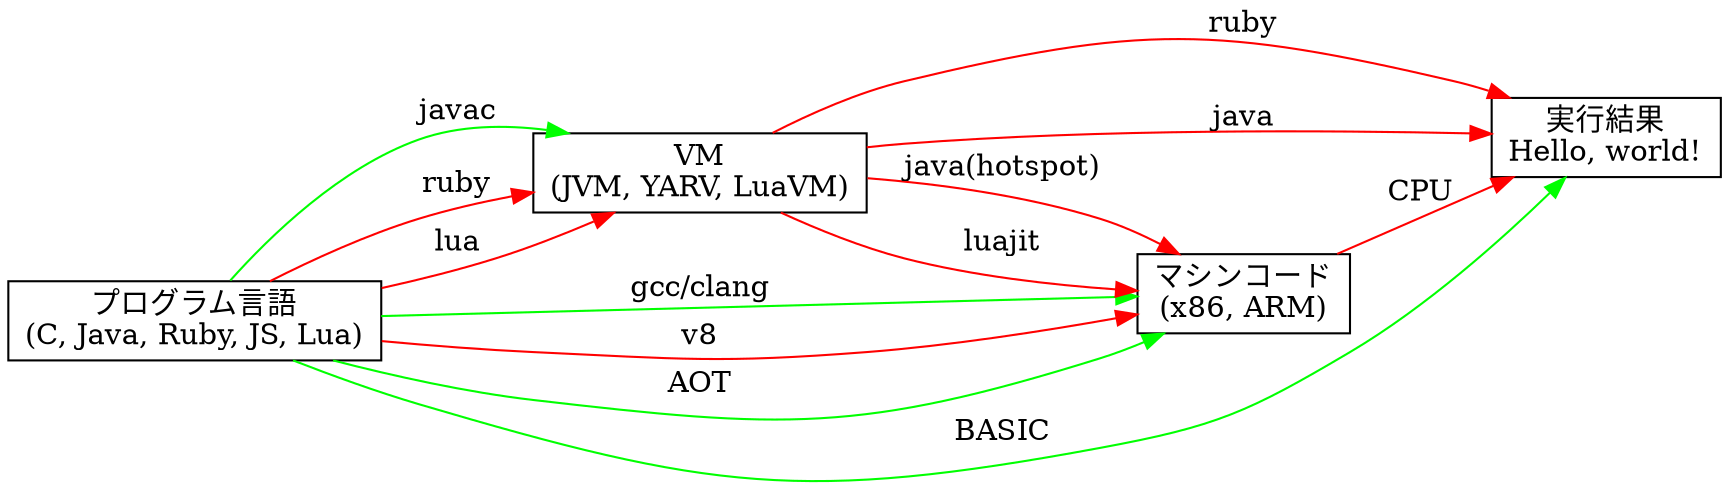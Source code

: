 digraph VM {
  rankdir=LR;
  node [shape=rectangle] "プログラム言語\n(C, Java, Ruby, JS, Lua)";
  node [shape=rectangle] "VM\n(JVM, YARV, LuaVM)";
  node [shape=rectangle] "マシンコード\n(x86, ARM)";
  node [shape=rectangle] "実行結果\nHello, world!";

  "プログラム言語\n(C, Java, Ruby, JS, Lua)" -> "VM\n(JVM, YARV, LuaVM)" [ label = "javac" color = green ];
  "プログラム言語\n(C, Java, Ruby, JS, Lua)" -> "VM\n(JVM, YARV, LuaVM)" [ label = "ruby" color = red ];
  "プログラム言語\n(C, Java, Ruby, JS, Lua)" -> "VM\n(JVM, YARV, LuaVM)" [ label = "lua" color = red ];
  "VM\n(JVM, YARV, LuaVM)" -> "マシンコード\n(x86, ARM)" [ label = "java(hotspot)" color = red ];
  "VM\n(JVM, YARV, LuaVM)" -> "マシンコード\n(x86, ARM)" [ label = "luajit" color = red ];
  "VM\n(JVM, YARV, LuaVM)" -> "実行結果\nHello, world!" [ label = "ruby" color = red ];
  "VM\n(JVM, YARV, LuaVM)" -> "実行結果\nHello, world!" [ label = "java" color = red ];
  "マシンコード\n(x86, ARM)" -> "実行結果\nHello, world!" [ label = "CPU" color = red ];
  "プログラム言語\n(C, Java, Ruby, JS, Lua)" -> "マシンコード\n(x86, ARM)" [ label = "gcc/clang" color = green ];
  "プログラム言語\n(C, Java, Ruby, JS, Lua)" -> "マシンコード\n(x86, ARM)" [ label = "v8" color = red ];
  "プログラム言語\n(C, Java, Ruby, JS, Lua)" -> "マシンコード\n(x86, ARM)" [ label = "AOT" color = green ];
  "プログラム言語\n(C, Java, Ruby, JS, Lua)" -> "実行結果\nHello, world!" [ label = "BASIC" color = green ];
 
}
